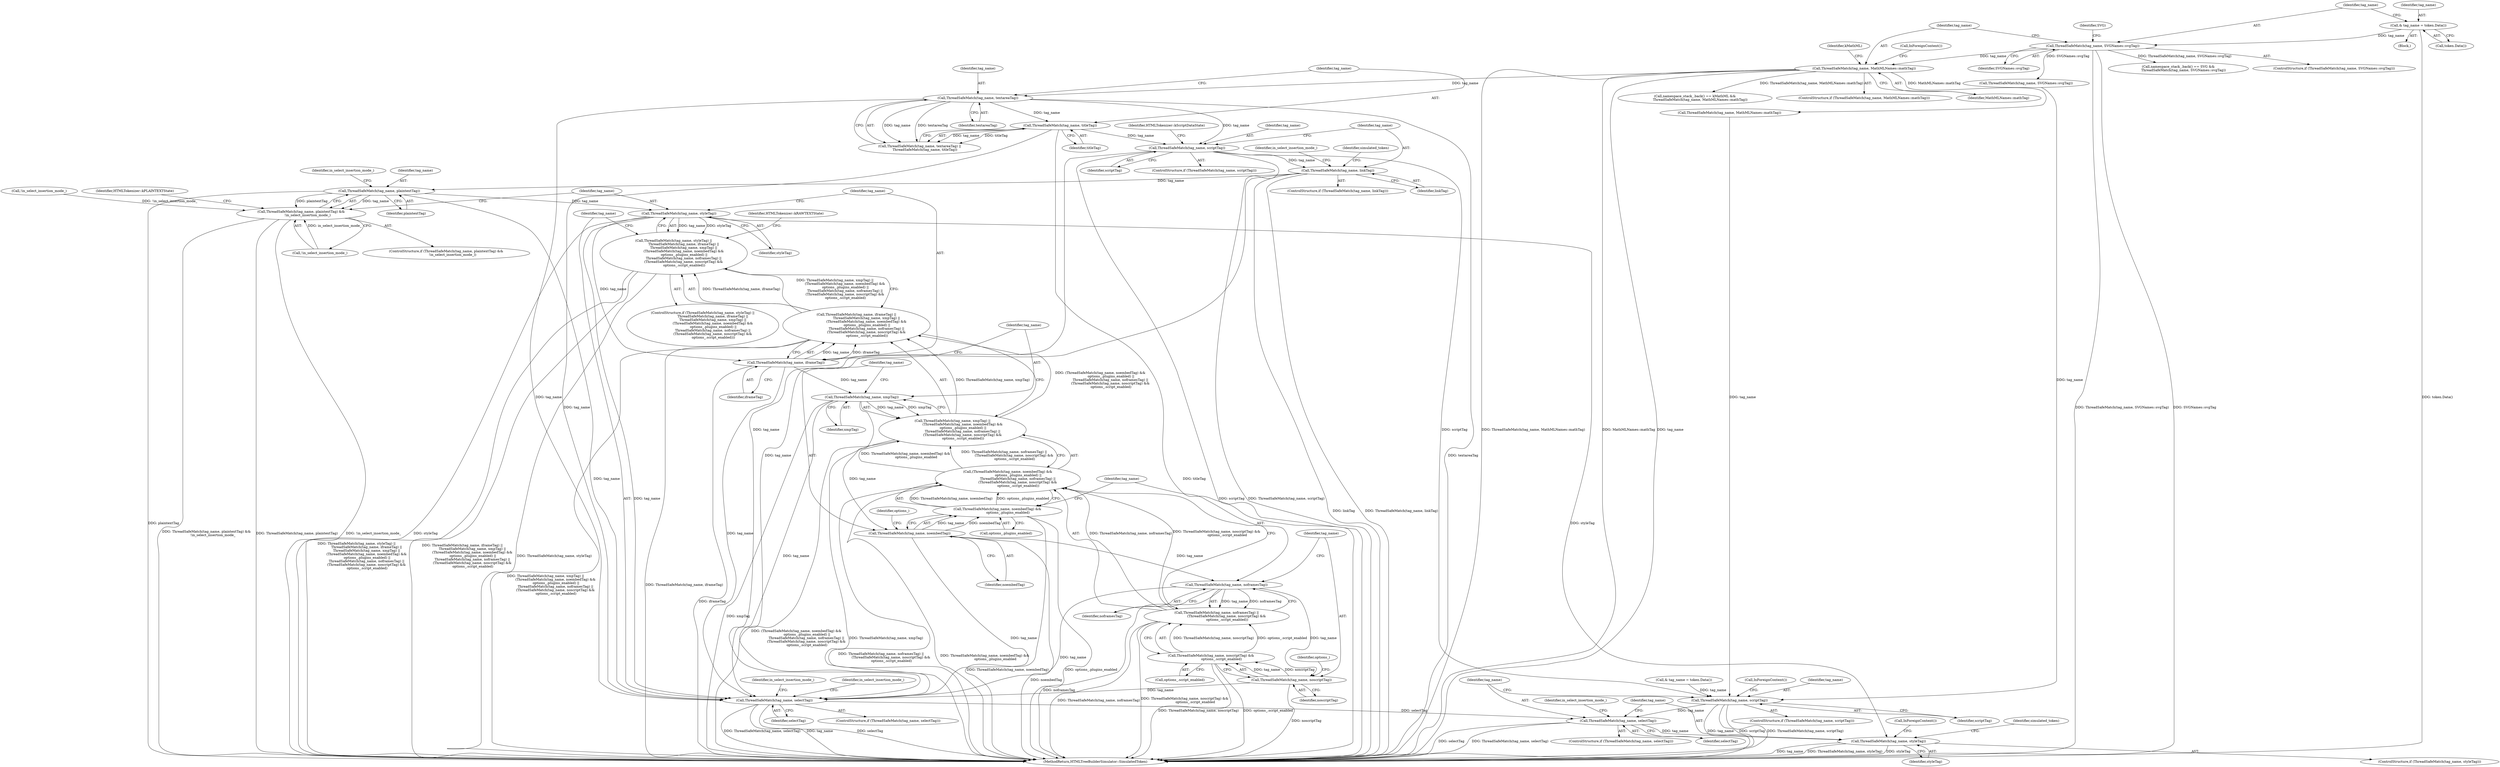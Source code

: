 digraph "0_Chrome_133bc5c262b2555af223263452e9875a95db9eb7@API" {
"1000168" [label="(Call,ThreadSafeMatch(tag_name, scriptTag))"];
"1000157" [label="(Call,ThreadSafeMatch(tag_name, textareaTag))"];
"1000124" [label="(Call,ThreadSafeMatch(tag_name, MathMLNames::mathTag))"];
"1000118" [label="(Call,ThreadSafeMatch(tag_name, SVGNames::svgTag))"];
"1000114" [label="(Call,& tag_name = token.Data())"];
"1000160" [label="(Call,ThreadSafeMatch(tag_name, titleTag))"];
"1000179" [label="(Call,ThreadSafeMatch(tag_name, linkTag))"];
"1000193" [label="(Call,ThreadSafeMatch(tag_name, plaintextTag))"];
"1000192" [label="(Call,ThreadSafeMatch(tag_name, plaintextTag) &&\n            !in_select_insertion_mode_)"];
"1000204" [label="(Call,ThreadSafeMatch(tag_name, styleTag))"];
"1000203" [label="(Call,ThreadSafeMatch(tag_name, styleTag) ||\n                   ThreadSafeMatch(tag_name, iframeTag) ||\n                   ThreadSafeMatch(tag_name, xmpTag) ||\n                   (ThreadSafeMatch(tag_name, noembedTag) &&\n                    options_.plugins_enabled) ||\n                   ThreadSafeMatch(tag_name, noframesTag) ||\n                   (ThreadSafeMatch(tag_name, noscriptTag) &&\n                    options_.script_enabled))"];
"1000208" [label="(Call,ThreadSafeMatch(tag_name, iframeTag))"];
"1000207" [label="(Call,ThreadSafeMatch(tag_name, iframeTag) ||\n                   ThreadSafeMatch(tag_name, xmpTag) ||\n                   (ThreadSafeMatch(tag_name, noembedTag) &&\n                    options_.plugins_enabled) ||\n                   ThreadSafeMatch(tag_name, noframesTag) ||\n                   (ThreadSafeMatch(tag_name, noscriptTag) &&\n                    options_.script_enabled))"];
"1000212" [label="(Call,ThreadSafeMatch(tag_name, xmpTag))"];
"1000211" [label="(Call,ThreadSafeMatch(tag_name, xmpTag) ||\n                   (ThreadSafeMatch(tag_name, noembedTag) &&\n                    options_.plugins_enabled) ||\n                   ThreadSafeMatch(tag_name, noframesTag) ||\n                   (ThreadSafeMatch(tag_name, noscriptTag) &&\n                    options_.script_enabled))"];
"1000217" [label="(Call,ThreadSafeMatch(tag_name, noembedTag))"];
"1000216" [label="(Call,ThreadSafeMatch(tag_name, noembedTag) &&\n                    options_.plugins_enabled)"];
"1000215" [label="(Call,(ThreadSafeMatch(tag_name, noembedTag) &&\n                    options_.plugins_enabled) ||\n                   ThreadSafeMatch(tag_name, noframesTag) ||\n                   (ThreadSafeMatch(tag_name, noscriptTag) &&\n                    options_.script_enabled))"];
"1000224" [label="(Call,ThreadSafeMatch(tag_name, noframesTag))"];
"1000223" [label="(Call,ThreadSafeMatch(tag_name, noframesTag) ||\n                   (ThreadSafeMatch(tag_name, noscriptTag) &&\n                    options_.script_enabled))"];
"1000228" [label="(Call,ThreadSafeMatch(tag_name, noscriptTag))"];
"1000227" [label="(Call,ThreadSafeMatch(tag_name, noscriptTag) &&\n                    options_.script_enabled)"];
"1000238" [label="(Call,ThreadSafeMatch(tag_name, selectTag))"];
"1000324" [label="(Call,ThreadSafeMatch(tag_name, selectTag))"];
"1000332" [label="(Call,ThreadSafeMatch(tag_name, styleTag))"];
"1000311" [label="(Call,ThreadSafeMatch(tag_name, scriptTag))"];
"1000334" [label="(Identifier,styleTag)"];
"1000195" [label="(Identifier,plaintextTag)"];
"1000228" [label="(Call,ThreadSafeMatch(tag_name, noscriptTag))"];
"1000180" [label="(Identifier,tag_name)"];
"1000282" [label="(Call,namespace_stack_.back() == kMathML &&\n          ThreadSafeMatch(tag_name, MathMLNames::mathTag))"];
"1000123" [label="(ControlStructure,if (ThreadSafeMatch(tag_name, MathMLNames::mathTag)))"];
"1000317" [label="(Call,InForeignContent())"];
"1000192" [label="(Call,ThreadSafeMatch(tag_name, plaintextTag) &&\n            !in_select_insertion_mode_)"];
"1000216" [label="(Call,ThreadSafeMatch(tag_name, noembedTag) &&\n                    options_.plugins_enabled)"];
"1000239" [label="(Identifier,tag_name)"];
"1000169" [label="(Identifier,tag_name)"];
"1000331" [label="(ControlStructure,if (ThreadSafeMatch(tag_name, styleTag)))"];
"1000112" [label="(Block,)"];
"1000193" [label="(Call,ThreadSafeMatch(tag_name, plaintextTag))"];
"1000189" [label="(Identifier,in_select_insertion_mode_)"];
"1000212" [label="(Call,ThreadSafeMatch(tag_name, xmpTag))"];
"1000236" [label="(Identifier,HTMLTokenizer::kRAWTEXTState)"];
"1000217" [label="(Call,ThreadSafeMatch(tag_name, noembedTag))"];
"1000114" [label="(Call,& tag_name = token.Data())"];
"1000181" [label="(Identifier,linkTag)"];
"1000213" [label="(Identifier,tag_name)"];
"1000194" [label="(Identifier,tag_name)"];
"1000210" [label="(Identifier,iframeTag)"];
"1000226" [label="(Identifier,noframesTag)"];
"1000344" [label="(MethodReturn,HTMLTreeBuilderSimulator::SimulatedToken)"];
"1000162" [label="(Identifier,titleTag)"];
"1000156" [label="(Call,ThreadSafeMatch(tag_name, textareaTag) ||\n          ThreadSafeMatch(tag_name, titleTag))"];
"1000118" [label="(Call,ThreadSafeMatch(tag_name, SVGNames::svgTag))"];
"1000203" [label="(Call,ThreadSafeMatch(tag_name, styleTag) ||\n                   ThreadSafeMatch(tag_name, iframeTag) ||\n                   ThreadSafeMatch(tag_name, xmpTag) ||\n                   (ThreadSafeMatch(tag_name, noembedTag) &&\n                    options_.plugins_enabled) ||\n                   ThreadSafeMatch(tag_name, noframesTag) ||\n                   (ThreadSafeMatch(tag_name, noscriptTag) &&\n                    options_.script_enabled))"];
"1000325" [label="(Identifier,tag_name)"];
"1000312" [label="(Identifier,tag_name)"];
"1000219" [label="(Identifier,noembedTag)"];
"1000232" [label="(Identifier,options_)"];
"1000209" [label="(Identifier,tag_name)"];
"1000240" [label="(Identifier,selectTag)"];
"1000229" [label="(Identifier,tag_name)"];
"1000274" [label="(Call,namespace_stack_.back() == SVG &&\n          ThreadSafeMatch(tag_name, SVGNames::svgTag))"];
"1000220" [label="(Call,options_.plugins_enabled)"];
"1000128" [label="(Identifier,kMathML)"];
"1000207" [label="(Call,ThreadSafeMatch(tag_name, iframeTag) ||\n                   ThreadSafeMatch(tag_name, xmpTag) ||\n                   (ThreadSafeMatch(tag_name, noembedTag) &&\n                    options_.plugins_enabled) ||\n                   ThreadSafeMatch(tag_name, noframesTag) ||\n                   (ThreadSafeMatch(tag_name, noscriptTag) &&\n                    options_.script_enabled))"];
"1000126" [label="(Identifier,MathMLNames::mathTag)"];
"1000238" [label="(Call,ThreadSafeMatch(tag_name, selectTag))"];
"1000324" [label="(Call,ThreadSafeMatch(tag_name, selectTag))"];
"1000158" [label="(Identifier,tag_name)"];
"1000116" [label="(Call,token.Data())"];
"1000214" [label="(Identifier,xmpTag)"];
"1000204" [label="(Call,ThreadSafeMatch(tag_name, styleTag))"];
"1000269" [label="(Call,& tag_name = token.Data())"];
"1000191" [label="(ControlStructure,if (ThreadSafeMatch(tag_name, plaintextTag) &&\n            !in_select_insertion_mode_))"];
"1000188" [label="(Call,!in_select_insertion_mode_)"];
"1000336" [label="(Identifier,simulated_token)"];
"1000117" [label="(ControlStructure,if (ThreadSafeMatch(tag_name, SVGNames::svgTag)))"];
"1000119" [label="(Identifier,tag_name)"];
"1000237" [label="(ControlStructure,if (ThreadSafeMatch(tag_name, selectTag)))"];
"1000323" [label="(ControlStructure,if (ThreadSafeMatch(tag_name, selectTag)))"];
"1000173" [label="(Identifier,HTMLTokenizer::kScriptDataState)"];
"1000170" [label="(Identifier,scriptTag)"];
"1000223" [label="(Call,ThreadSafeMatch(tag_name, noframesTag) ||\n                   (ThreadSafeMatch(tag_name, noscriptTag) &&\n                    options_.script_enabled))"];
"1000206" [label="(Identifier,styleTag)"];
"1000311" [label="(Call,ThreadSafeMatch(tag_name, scriptTag))"];
"1000310" [label="(ControlStructure,if (ThreadSafeMatch(tag_name, scriptTag)))"];
"1000202" [label="(ControlStructure,if (ThreadSafeMatch(tag_name, styleTag) ||\n                   ThreadSafeMatch(tag_name, iframeTag) ||\n                   ThreadSafeMatch(tag_name, xmpTag) ||\n                   (ThreadSafeMatch(tag_name, noembedTag) &&\n                    options_.plugins_enabled) ||\n                   ThreadSafeMatch(tag_name, noframesTag) ||\n                   (ThreadSafeMatch(tag_name, noscriptTag) &&\n                    options_.script_enabled)))"];
"1000197" [label="(Identifier,in_select_insertion_mode_)"];
"1000211" [label="(Call,ThreadSafeMatch(tag_name, xmpTag) ||\n                   (ThreadSafeMatch(tag_name, noembedTag) &&\n                    options_.plugins_enabled) ||\n                   ThreadSafeMatch(tag_name, noframesTag) ||\n                   (ThreadSafeMatch(tag_name, noscriptTag) &&\n                    options_.script_enabled))"];
"1000339" [label="(Call,InForeignContent())"];
"1000122" [label="(Identifier,SVG)"];
"1000326" [label="(Identifier,selectTag)"];
"1000196" [label="(Call,!in_select_insertion_mode_)"];
"1000225" [label="(Identifier,tag_name)"];
"1000333" [label="(Identifier,tag_name)"];
"1000231" [label="(Call,options_.script_enabled)"];
"1000329" [label="(Identifier,in_select_insertion_mode_)"];
"1000167" [label="(ControlStructure,if (ThreadSafeMatch(tag_name, scriptTag)))"];
"1000248" [label="(Identifier,in_select_insertion_mode_)"];
"1000286" [label="(Call,ThreadSafeMatch(tag_name, MathMLNames::mathTag))"];
"1000243" [label="(Identifier,in_select_insertion_mode_)"];
"1000124" [label="(Call,ThreadSafeMatch(tag_name, MathMLNames::mathTag))"];
"1000157" [label="(Call,ThreadSafeMatch(tag_name, textareaTag))"];
"1000200" [label="(Identifier,HTMLTokenizer::kPLAINTEXTState)"];
"1000168" [label="(Call,ThreadSafeMatch(tag_name, scriptTag))"];
"1000115" [label="(Identifier,tag_name)"];
"1000227" [label="(Call,ThreadSafeMatch(tag_name, noscriptTag) &&\n                    options_.script_enabled)"];
"1000161" [label="(Identifier,tag_name)"];
"1000332" [label="(Call,ThreadSafeMatch(tag_name, styleTag))"];
"1000160" [label="(Call,ThreadSafeMatch(tag_name, titleTag))"];
"1000131" [label="(Call,InForeignContent())"];
"1000221" [label="(Identifier,options_)"];
"1000230" [label="(Identifier,noscriptTag)"];
"1000313" [label="(Identifier,scriptTag)"];
"1000184" [label="(Identifier,simulated_token)"];
"1000178" [label="(ControlStructure,if (ThreadSafeMatch(tag_name, linkTag)))"];
"1000125" [label="(Identifier,tag_name)"];
"1000120" [label="(Identifier,SVGNames::svgTag)"];
"1000224" [label="(Call,ThreadSafeMatch(tag_name, noframesTag))"];
"1000278" [label="(Call,ThreadSafeMatch(tag_name, SVGNames::svgTag))"];
"1000159" [label="(Identifier,textareaTag)"];
"1000208" [label="(Call,ThreadSafeMatch(tag_name, iframeTag))"];
"1000218" [label="(Identifier,tag_name)"];
"1000179" [label="(Call,ThreadSafeMatch(tag_name, linkTag))"];
"1000205" [label="(Identifier,tag_name)"];
"1000215" [label="(Call,(ThreadSafeMatch(tag_name, noembedTag) &&\n                    options_.plugins_enabled) ||\n                   ThreadSafeMatch(tag_name, noframesTag) ||\n                   (ThreadSafeMatch(tag_name, noscriptTag) &&\n                    options_.script_enabled))"];
"1000168" -> "1000167"  [label="AST: "];
"1000168" -> "1000170"  [label="CFG: "];
"1000169" -> "1000168"  [label="AST: "];
"1000170" -> "1000168"  [label="AST: "];
"1000173" -> "1000168"  [label="CFG: "];
"1000180" -> "1000168"  [label="CFG: "];
"1000168" -> "1000344"  [label="DDG: ThreadSafeMatch(tag_name, scriptTag)"];
"1000168" -> "1000344"  [label="DDG: scriptTag"];
"1000157" -> "1000168"  [label="DDG: tag_name"];
"1000160" -> "1000168"  [label="DDG: tag_name"];
"1000168" -> "1000179"  [label="DDG: tag_name"];
"1000168" -> "1000238"  [label="DDG: tag_name"];
"1000168" -> "1000311"  [label="DDG: scriptTag"];
"1000157" -> "1000156"  [label="AST: "];
"1000157" -> "1000159"  [label="CFG: "];
"1000158" -> "1000157"  [label="AST: "];
"1000159" -> "1000157"  [label="AST: "];
"1000161" -> "1000157"  [label="CFG: "];
"1000156" -> "1000157"  [label="CFG: "];
"1000157" -> "1000344"  [label="DDG: textareaTag"];
"1000157" -> "1000156"  [label="DDG: tag_name"];
"1000157" -> "1000156"  [label="DDG: textareaTag"];
"1000124" -> "1000157"  [label="DDG: tag_name"];
"1000157" -> "1000160"  [label="DDG: tag_name"];
"1000157" -> "1000238"  [label="DDG: tag_name"];
"1000124" -> "1000123"  [label="AST: "];
"1000124" -> "1000126"  [label="CFG: "];
"1000125" -> "1000124"  [label="AST: "];
"1000126" -> "1000124"  [label="AST: "];
"1000128" -> "1000124"  [label="CFG: "];
"1000131" -> "1000124"  [label="CFG: "];
"1000124" -> "1000344"  [label="DDG: MathMLNames::mathTag"];
"1000124" -> "1000344"  [label="DDG: tag_name"];
"1000124" -> "1000344"  [label="DDG: ThreadSafeMatch(tag_name, MathMLNames::mathTag)"];
"1000118" -> "1000124"  [label="DDG: tag_name"];
"1000124" -> "1000282"  [label="DDG: ThreadSafeMatch(tag_name, MathMLNames::mathTag)"];
"1000124" -> "1000286"  [label="DDG: MathMLNames::mathTag"];
"1000118" -> "1000117"  [label="AST: "];
"1000118" -> "1000120"  [label="CFG: "];
"1000119" -> "1000118"  [label="AST: "];
"1000120" -> "1000118"  [label="AST: "];
"1000122" -> "1000118"  [label="CFG: "];
"1000125" -> "1000118"  [label="CFG: "];
"1000118" -> "1000344"  [label="DDG: ThreadSafeMatch(tag_name, SVGNames::svgTag)"];
"1000118" -> "1000344"  [label="DDG: SVGNames::svgTag"];
"1000114" -> "1000118"  [label="DDG: tag_name"];
"1000118" -> "1000274"  [label="DDG: ThreadSafeMatch(tag_name, SVGNames::svgTag)"];
"1000118" -> "1000278"  [label="DDG: SVGNames::svgTag"];
"1000114" -> "1000112"  [label="AST: "];
"1000114" -> "1000116"  [label="CFG: "];
"1000115" -> "1000114"  [label="AST: "];
"1000116" -> "1000114"  [label="AST: "];
"1000119" -> "1000114"  [label="CFG: "];
"1000114" -> "1000344"  [label="DDG: token.Data()"];
"1000160" -> "1000156"  [label="AST: "];
"1000160" -> "1000162"  [label="CFG: "];
"1000161" -> "1000160"  [label="AST: "];
"1000162" -> "1000160"  [label="AST: "];
"1000156" -> "1000160"  [label="CFG: "];
"1000160" -> "1000344"  [label="DDG: titleTag"];
"1000160" -> "1000156"  [label="DDG: tag_name"];
"1000160" -> "1000156"  [label="DDG: titleTag"];
"1000160" -> "1000238"  [label="DDG: tag_name"];
"1000179" -> "1000178"  [label="AST: "];
"1000179" -> "1000181"  [label="CFG: "];
"1000180" -> "1000179"  [label="AST: "];
"1000181" -> "1000179"  [label="AST: "];
"1000184" -> "1000179"  [label="CFG: "];
"1000189" -> "1000179"  [label="CFG: "];
"1000179" -> "1000344"  [label="DDG: ThreadSafeMatch(tag_name, linkTag)"];
"1000179" -> "1000344"  [label="DDG: linkTag"];
"1000179" -> "1000193"  [label="DDG: tag_name"];
"1000179" -> "1000238"  [label="DDG: tag_name"];
"1000193" -> "1000192"  [label="AST: "];
"1000193" -> "1000195"  [label="CFG: "];
"1000194" -> "1000193"  [label="AST: "];
"1000195" -> "1000193"  [label="AST: "];
"1000197" -> "1000193"  [label="CFG: "];
"1000192" -> "1000193"  [label="CFG: "];
"1000193" -> "1000344"  [label="DDG: plaintextTag"];
"1000193" -> "1000192"  [label="DDG: tag_name"];
"1000193" -> "1000192"  [label="DDG: plaintextTag"];
"1000193" -> "1000204"  [label="DDG: tag_name"];
"1000193" -> "1000238"  [label="DDG: tag_name"];
"1000192" -> "1000191"  [label="AST: "];
"1000192" -> "1000196"  [label="CFG: "];
"1000196" -> "1000192"  [label="AST: "];
"1000200" -> "1000192"  [label="CFG: "];
"1000205" -> "1000192"  [label="CFG: "];
"1000192" -> "1000344"  [label="DDG: ThreadSafeMatch(tag_name, plaintextTag)"];
"1000192" -> "1000344"  [label="DDG: !in_select_insertion_mode_"];
"1000192" -> "1000344"  [label="DDG: ThreadSafeMatch(tag_name, plaintextTag) &&\n            !in_select_insertion_mode_"];
"1000196" -> "1000192"  [label="DDG: in_select_insertion_mode_"];
"1000188" -> "1000192"  [label="DDG: !in_select_insertion_mode_"];
"1000204" -> "1000203"  [label="AST: "];
"1000204" -> "1000206"  [label="CFG: "];
"1000205" -> "1000204"  [label="AST: "];
"1000206" -> "1000204"  [label="AST: "];
"1000209" -> "1000204"  [label="CFG: "];
"1000203" -> "1000204"  [label="CFG: "];
"1000204" -> "1000344"  [label="DDG: styleTag"];
"1000204" -> "1000203"  [label="DDG: tag_name"];
"1000204" -> "1000203"  [label="DDG: styleTag"];
"1000204" -> "1000208"  [label="DDG: tag_name"];
"1000204" -> "1000238"  [label="DDG: tag_name"];
"1000204" -> "1000332"  [label="DDG: styleTag"];
"1000203" -> "1000202"  [label="AST: "];
"1000203" -> "1000207"  [label="CFG: "];
"1000207" -> "1000203"  [label="AST: "];
"1000236" -> "1000203"  [label="CFG: "];
"1000239" -> "1000203"  [label="CFG: "];
"1000203" -> "1000344"  [label="DDG: ThreadSafeMatch(tag_name, styleTag) ||\n                   ThreadSafeMatch(tag_name, iframeTag) ||\n                   ThreadSafeMatch(tag_name, xmpTag) ||\n                   (ThreadSafeMatch(tag_name, noembedTag) &&\n                    options_.plugins_enabled) ||\n                   ThreadSafeMatch(tag_name, noframesTag) ||\n                   (ThreadSafeMatch(tag_name, noscriptTag) &&\n                    options_.script_enabled)"];
"1000203" -> "1000344"  [label="DDG: ThreadSafeMatch(tag_name, iframeTag) ||\n                   ThreadSafeMatch(tag_name, xmpTag) ||\n                   (ThreadSafeMatch(tag_name, noembedTag) &&\n                    options_.plugins_enabled) ||\n                   ThreadSafeMatch(tag_name, noframesTag) ||\n                   (ThreadSafeMatch(tag_name, noscriptTag) &&\n                    options_.script_enabled)"];
"1000203" -> "1000344"  [label="DDG: ThreadSafeMatch(tag_name, styleTag)"];
"1000207" -> "1000203"  [label="DDG: ThreadSafeMatch(tag_name, iframeTag)"];
"1000207" -> "1000203"  [label="DDG: ThreadSafeMatch(tag_name, xmpTag) ||\n                   (ThreadSafeMatch(tag_name, noembedTag) &&\n                    options_.plugins_enabled) ||\n                   ThreadSafeMatch(tag_name, noframesTag) ||\n                   (ThreadSafeMatch(tag_name, noscriptTag) &&\n                    options_.script_enabled)"];
"1000208" -> "1000207"  [label="AST: "];
"1000208" -> "1000210"  [label="CFG: "];
"1000209" -> "1000208"  [label="AST: "];
"1000210" -> "1000208"  [label="AST: "];
"1000213" -> "1000208"  [label="CFG: "];
"1000207" -> "1000208"  [label="CFG: "];
"1000208" -> "1000344"  [label="DDG: iframeTag"];
"1000208" -> "1000207"  [label="DDG: tag_name"];
"1000208" -> "1000207"  [label="DDG: iframeTag"];
"1000208" -> "1000212"  [label="DDG: tag_name"];
"1000208" -> "1000238"  [label="DDG: tag_name"];
"1000207" -> "1000211"  [label="CFG: "];
"1000211" -> "1000207"  [label="AST: "];
"1000207" -> "1000344"  [label="DDG: ThreadSafeMatch(tag_name, iframeTag)"];
"1000207" -> "1000344"  [label="DDG: ThreadSafeMatch(tag_name, xmpTag) ||\n                   (ThreadSafeMatch(tag_name, noembedTag) &&\n                    options_.plugins_enabled) ||\n                   ThreadSafeMatch(tag_name, noframesTag) ||\n                   (ThreadSafeMatch(tag_name, noscriptTag) &&\n                    options_.script_enabled)"];
"1000211" -> "1000207"  [label="DDG: ThreadSafeMatch(tag_name, xmpTag)"];
"1000211" -> "1000207"  [label="DDG: (ThreadSafeMatch(tag_name, noembedTag) &&\n                    options_.plugins_enabled) ||\n                   ThreadSafeMatch(tag_name, noframesTag) ||\n                   (ThreadSafeMatch(tag_name, noscriptTag) &&\n                    options_.script_enabled)"];
"1000212" -> "1000211"  [label="AST: "];
"1000212" -> "1000214"  [label="CFG: "];
"1000213" -> "1000212"  [label="AST: "];
"1000214" -> "1000212"  [label="AST: "];
"1000218" -> "1000212"  [label="CFG: "];
"1000211" -> "1000212"  [label="CFG: "];
"1000212" -> "1000344"  [label="DDG: xmpTag"];
"1000212" -> "1000211"  [label="DDG: tag_name"];
"1000212" -> "1000211"  [label="DDG: xmpTag"];
"1000212" -> "1000217"  [label="DDG: tag_name"];
"1000212" -> "1000238"  [label="DDG: tag_name"];
"1000211" -> "1000215"  [label="CFG: "];
"1000215" -> "1000211"  [label="AST: "];
"1000211" -> "1000344"  [label="DDG: ThreadSafeMatch(tag_name, xmpTag)"];
"1000211" -> "1000344"  [label="DDG: (ThreadSafeMatch(tag_name, noembedTag) &&\n                    options_.plugins_enabled) ||\n                   ThreadSafeMatch(tag_name, noframesTag) ||\n                   (ThreadSafeMatch(tag_name, noscriptTag) &&\n                    options_.script_enabled)"];
"1000215" -> "1000211"  [label="DDG: ThreadSafeMatch(tag_name, noembedTag) &&\n                    options_.plugins_enabled"];
"1000215" -> "1000211"  [label="DDG: ThreadSafeMatch(tag_name, noframesTag) ||\n                   (ThreadSafeMatch(tag_name, noscriptTag) &&\n                    options_.script_enabled)"];
"1000217" -> "1000216"  [label="AST: "];
"1000217" -> "1000219"  [label="CFG: "];
"1000218" -> "1000217"  [label="AST: "];
"1000219" -> "1000217"  [label="AST: "];
"1000221" -> "1000217"  [label="CFG: "];
"1000216" -> "1000217"  [label="CFG: "];
"1000217" -> "1000344"  [label="DDG: noembedTag"];
"1000217" -> "1000216"  [label="DDG: tag_name"];
"1000217" -> "1000216"  [label="DDG: noembedTag"];
"1000217" -> "1000224"  [label="DDG: tag_name"];
"1000217" -> "1000238"  [label="DDG: tag_name"];
"1000216" -> "1000215"  [label="AST: "];
"1000216" -> "1000220"  [label="CFG: "];
"1000220" -> "1000216"  [label="AST: "];
"1000225" -> "1000216"  [label="CFG: "];
"1000215" -> "1000216"  [label="CFG: "];
"1000216" -> "1000344"  [label="DDG: ThreadSafeMatch(tag_name, noembedTag)"];
"1000216" -> "1000344"  [label="DDG: options_.plugins_enabled"];
"1000216" -> "1000215"  [label="DDG: ThreadSafeMatch(tag_name, noembedTag)"];
"1000216" -> "1000215"  [label="DDG: options_.plugins_enabled"];
"1000215" -> "1000223"  [label="CFG: "];
"1000223" -> "1000215"  [label="AST: "];
"1000215" -> "1000344"  [label="DDG: ThreadSafeMatch(tag_name, noframesTag) ||\n                   (ThreadSafeMatch(tag_name, noscriptTag) &&\n                    options_.script_enabled)"];
"1000215" -> "1000344"  [label="DDG: ThreadSafeMatch(tag_name, noembedTag) &&\n                    options_.plugins_enabled"];
"1000223" -> "1000215"  [label="DDG: ThreadSafeMatch(tag_name, noframesTag)"];
"1000223" -> "1000215"  [label="DDG: ThreadSafeMatch(tag_name, noscriptTag) &&\n                    options_.script_enabled"];
"1000224" -> "1000223"  [label="AST: "];
"1000224" -> "1000226"  [label="CFG: "];
"1000225" -> "1000224"  [label="AST: "];
"1000226" -> "1000224"  [label="AST: "];
"1000229" -> "1000224"  [label="CFG: "];
"1000223" -> "1000224"  [label="CFG: "];
"1000224" -> "1000344"  [label="DDG: noframesTag"];
"1000224" -> "1000223"  [label="DDG: tag_name"];
"1000224" -> "1000223"  [label="DDG: noframesTag"];
"1000224" -> "1000228"  [label="DDG: tag_name"];
"1000224" -> "1000238"  [label="DDG: tag_name"];
"1000223" -> "1000227"  [label="CFG: "];
"1000227" -> "1000223"  [label="AST: "];
"1000223" -> "1000344"  [label="DDG: ThreadSafeMatch(tag_name, noscriptTag) &&\n                    options_.script_enabled"];
"1000223" -> "1000344"  [label="DDG: ThreadSafeMatch(tag_name, noframesTag)"];
"1000227" -> "1000223"  [label="DDG: ThreadSafeMatch(tag_name, noscriptTag)"];
"1000227" -> "1000223"  [label="DDG: options_.script_enabled"];
"1000228" -> "1000227"  [label="AST: "];
"1000228" -> "1000230"  [label="CFG: "];
"1000229" -> "1000228"  [label="AST: "];
"1000230" -> "1000228"  [label="AST: "];
"1000232" -> "1000228"  [label="CFG: "];
"1000227" -> "1000228"  [label="CFG: "];
"1000228" -> "1000344"  [label="DDG: noscriptTag"];
"1000228" -> "1000227"  [label="DDG: tag_name"];
"1000228" -> "1000227"  [label="DDG: noscriptTag"];
"1000228" -> "1000238"  [label="DDG: tag_name"];
"1000227" -> "1000231"  [label="CFG: "];
"1000231" -> "1000227"  [label="AST: "];
"1000227" -> "1000344"  [label="DDG: ThreadSafeMatch(tag_name, noscriptTag)"];
"1000227" -> "1000344"  [label="DDG: options_.script_enabled"];
"1000238" -> "1000237"  [label="AST: "];
"1000238" -> "1000240"  [label="CFG: "];
"1000239" -> "1000238"  [label="AST: "];
"1000240" -> "1000238"  [label="AST: "];
"1000243" -> "1000238"  [label="CFG: "];
"1000248" -> "1000238"  [label="CFG: "];
"1000238" -> "1000344"  [label="DDG: tag_name"];
"1000238" -> "1000344"  [label="DDG: selectTag"];
"1000238" -> "1000344"  [label="DDG: ThreadSafeMatch(tag_name, selectTag)"];
"1000238" -> "1000324"  [label="DDG: selectTag"];
"1000324" -> "1000323"  [label="AST: "];
"1000324" -> "1000326"  [label="CFG: "];
"1000325" -> "1000324"  [label="AST: "];
"1000326" -> "1000324"  [label="AST: "];
"1000329" -> "1000324"  [label="CFG: "];
"1000333" -> "1000324"  [label="CFG: "];
"1000324" -> "1000344"  [label="DDG: selectTag"];
"1000324" -> "1000344"  [label="DDG: ThreadSafeMatch(tag_name, selectTag)"];
"1000311" -> "1000324"  [label="DDG: tag_name"];
"1000324" -> "1000332"  [label="DDG: tag_name"];
"1000332" -> "1000331"  [label="AST: "];
"1000332" -> "1000334"  [label="CFG: "];
"1000333" -> "1000332"  [label="AST: "];
"1000334" -> "1000332"  [label="AST: "];
"1000336" -> "1000332"  [label="CFG: "];
"1000339" -> "1000332"  [label="CFG: "];
"1000332" -> "1000344"  [label="DDG: styleTag"];
"1000332" -> "1000344"  [label="DDG: tag_name"];
"1000332" -> "1000344"  [label="DDG: ThreadSafeMatch(tag_name, styleTag)"];
"1000311" -> "1000310"  [label="AST: "];
"1000311" -> "1000313"  [label="CFG: "];
"1000312" -> "1000311"  [label="AST: "];
"1000313" -> "1000311"  [label="AST: "];
"1000317" -> "1000311"  [label="CFG: "];
"1000325" -> "1000311"  [label="CFG: "];
"1000311" -> "1000344"  [label="DDG: tag_name"];
"1000311" -> "1000344"  [label="DDG: scriptTag"];
"1000311" -> "1000344"  [label="DDG: ThreadSafeMatch(tag_name, scriptTag)"];
"1000286" -> "1000311"  [label="DDG: tag_name"];
"1000269" -> "1000311"  [label="DDG: tag_name"];
"1000278" -> "1000311"  [label="DDG: tag_name"];
}
